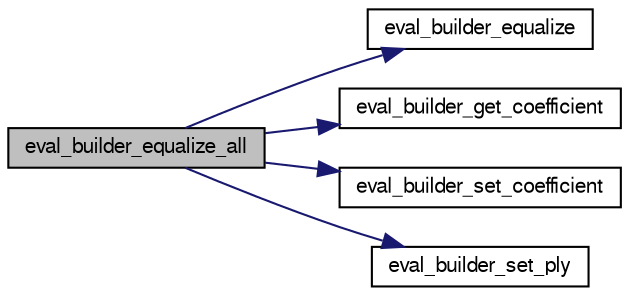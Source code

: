 digraph "eval_builder_equalize_all"
{
 // LATEX_PDF_SIZE
  bgcolor="transparent";
  edge [fontname="FreeSans",fontsize="10",labelfontname="FreeSans",labelfontsize="10"];
  node [fontname="FreeSans",fontsize="10",shape=record];
  rankdir="LR";
  Node1 [label="eval_builder_equalize_all",height=0.2,width=0.4,color="black", fillcolor="grey75", style="filled", fontcolor="black",tooltip=" "];
  Node1 -> Node2 [color="midnightblue",fontsize="10",style="solid",fontname="FreeSans"];
  Node2 [label="eval_builder_equalize",height=0.2,width=0.4,color="black",URL="$eval__builder_8c.html#a469b7d4256bde7454c5d8a8298e44cc4",tooltip=" "];
  Node1 -> Node3 [color="midnightblue",fontsize="10",style="solid",fontname="FreeSans"];
  Node3 [label="eval_builder_get_coefficient",height=0.2,width=0.4,color="black",URL="$eval__builder_8c.html#a52bdf837f4b1e2512b1917f06d5f6eb5",tooltip=" "];
  Node1 -> Node4 [color="midnightblue",fontsize="10",style="solid",fontname="FreeSans"];
  Node4 [label="eval_builder_set_coefficient",height=0.2,width=0.4,color="black",URL="$eval__builder_8c.html#a18af44af3f70a3c06aa0ba7aacdac8a6",tooltip=" "];
  Node1 -> Node5 [color="midnightblue",fontsize="10",style="solid",fontname="FreeSans"];
  Node5 [label="eval_builder_set_ply",height=0.2,width=0.4,color="black",URL="$eval__builder_8c.html#a7488a6c95a500ee40afdb5ebd66ba1ea",tooltip=" "];
}
